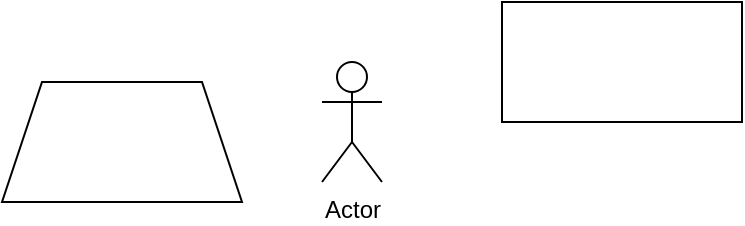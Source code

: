 <mxfile version="24.2.0" type="github">
  <diagram name="第 1 页" id="pxAv43jiWnh99CPQCx6c">
    <mxGraphModel dx="1002" dy="569" grid="1" gridSize="10" guides="1" tooltips="1" connect="1" arrows="1" fold="1" page="1" pageScale="1" pageWidth="827" pageHeight="1169" math="0" shadow="0">
      <root>
        <mxCell id="0" />
        <mxCell id="1" parent="0" />
        <mxCell id="n2RNzDeiIr-Ny6UGsRJr-1" value="" style="shape=trapezoid;perimeter=trapezoidPerimeter;whiteSpace=wrap;html=1;fixedSize=1;" vertex="1" parent="1">
          <mxGeometry x="240" y="190" width="120" height="60" as="geometry" />
        </mxCell>
        <mxCell id="-W6ewlZUMgJ45QZ7PR7B-1" value="" style="rounded=0;whiteSpace=wrap;html=1;" vertex="1" parent="1">
          <mxGeometry x="490" y="150" width="120" height="60" as="geometry" />
        </mxCell>
        <mxCell id="n2RNzDeiIr-Ny6UGsRJr-2" value="Actor" style="shape=umlActor;verticalLabelPosition=bottom;verticalAlign=top;html=1;outlineConnect=0;" vertex="1" parent="1">
          <mxGeometry x="400" y="180" width="30" height="60" as="geometry" />
        </mxCell>
      </root>
    </mxGraphModel>
  </diagram>
</mxfile>
